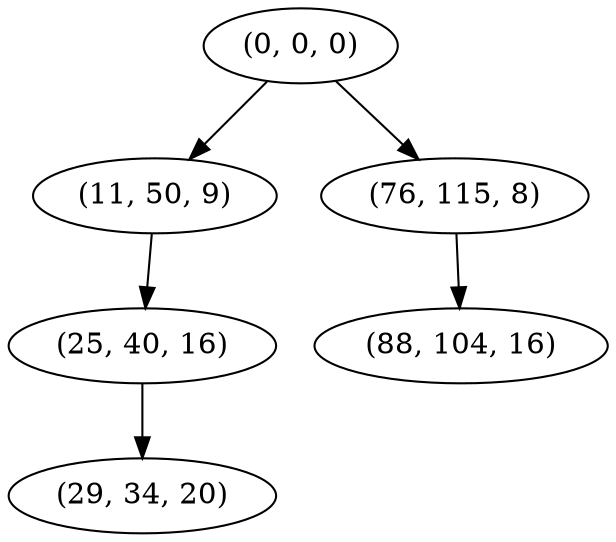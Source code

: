 digraph tree {
    "(0, 0, 0)";
    "(11, 50, 9)";
    "(25, 40, 16)";
    "(29, 34, 20)";
    "(76, 115, 8)";
    "(88, 104, 16)";
    "(0, 0, 0)" -> "(11, 50, 9)";
    "(0, 0, 0)" -> "(76, 115, 8)";
    "(11, 50, 9)" -> "(25, 40, 16)";
    "(25, 40, 16)" -> "(29, 34, 20)";
    "(76, 115, 8)" -> "(88, 104, 16)";
}
